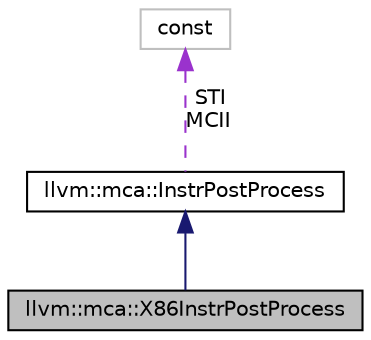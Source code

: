 digraph "llvm::mca::X86InstrPostProcess"
{
 // LATEX_PDF_SIZE
  bgcolor="transparent";
  edge [fontname="Helvetica",fontsize="10",labelfontname="Helvetica",labelfontsize="10"];
  node [fontname="Helvetica",fontsize="10",shape=record];
  Node1 [label="llvm::mca::X86InstrPostProcess",height=0.2,width=0.4,color="black", fillcolor="grey75", style="filled", fontcolor="black",tooltip=" "];
  Node2 -> Node1 [dir="back",color="midnightblue",fontsize="10",style="solid",fontname="Helvetica"];
  Node2 [label="llvm::mca::InstrPostProcess",height=0.2,width=0.4,color="black",URL="$classllvm_1_1mca_1_1InstrPostProcess.html",tooltip="Class which can be overriden by targets to modify the mca::Instruction objects before the pipeline st..."];
  Node3 -> Node2 [dir="back",color="darkorchid3",fontsize="10",style="dashed",label=" STI\nMCII" ,fontname="Helvetica"];
  Node3 [label="const",height=0.2,width=0.4,color="grey75",tooltip=" "];
}
